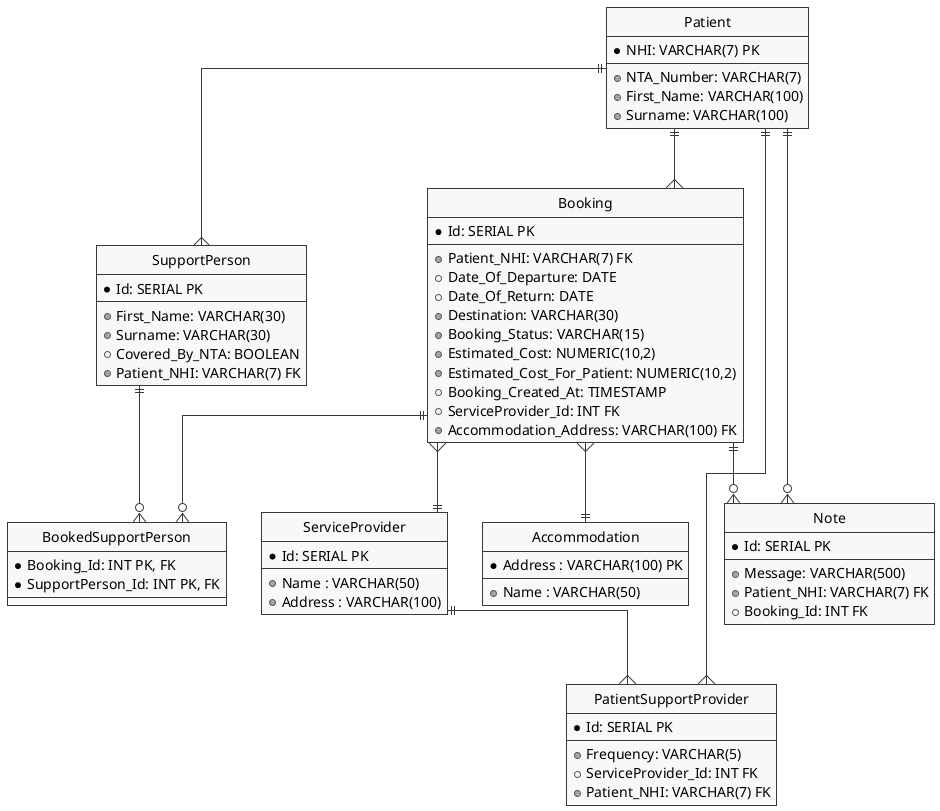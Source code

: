 @startuml julliend-erd

skin rose
skinparam Style StrictUML
skinparam LineType ortho
skinparam monochrome true

' === Tables ===
Class Patient {
    * NHI: VARCHAR(7) PK
    --
    + NTA_Number: VARCHAR(7)
    + First_Name: VARCHAR(100)
    + Surname: VARCHAR(100) 
}

Class SupportPerson {
    * Id: SERIAL PK
    --
    + First_Name: VARCHAR(30)
    + Surname: VARCHAR(30)
    + Covered_By_NTA: BOOLEAN
    + Patient_NHI: VARCHAR(7) FK
}

Class ServiceProvider {
    * Id: SERIAL PK
    --
    + Name : VARCHAR(50)
    + Address : VARCHAR(100)
}

Class Accommodation {
    * Address : VARCHAR(100) PK
    --
    + Name : VARCHAR(50)
}

Class Booking {
    * Id: SERIAL PK
    --
    + Patient_NHI: VARCHAR(7) FK
    + Date_Of_Departure: DATE
    + Date_Of_Return: DATE
    + Destination: VARCHAR(30)
    + Booking_Status: VARCHAR(15)
    + Estimated_Cost: NUMERIC(10,2)
    + Estimated_Cost_For_Patient: NUMERIC(10,2)
    + Booking_Created_At: TIMESTAMP 
    + ServiceProvider_Id: INT FK
    + Accommodation_Address: VARCHAR(100) FK
}

Class BookedSupportPerson {
    * Booking_Id: INT PK, FK
    * SupportPerson_Id: INT PK, FK
}

Class Note {
    * Id: SERIAL PK
    --
    + Message: VARCHAR(500)
    + Patient_NHI: VARCHAR(7) FK
    + Booking_Id: INT FK
}

Class PatientSupportProvider {
    * Id: SERIAL PK
    --
    + Frequency: VARCHAR(5)
    + ServiceProvider_Id: INT FK
    + Patient_NHI: VARCHAR(7) FK
}

' === Relationships ===
Patient ||--{ SupportPerson
Patient ||--{ Booking
Patient ||--o{ Note
Patient ||--{ PatientSupportProvider

Booking }--|| ServiceProvider
Booking }--|| Accommodation
Booking ||--o{ BookedSupportPerson
Booking ||--o{ Note

SupportPerson ||--o{ BookedSupportPerson
ServiceProvider ||--{ PatientSupportProvider

@enduml
